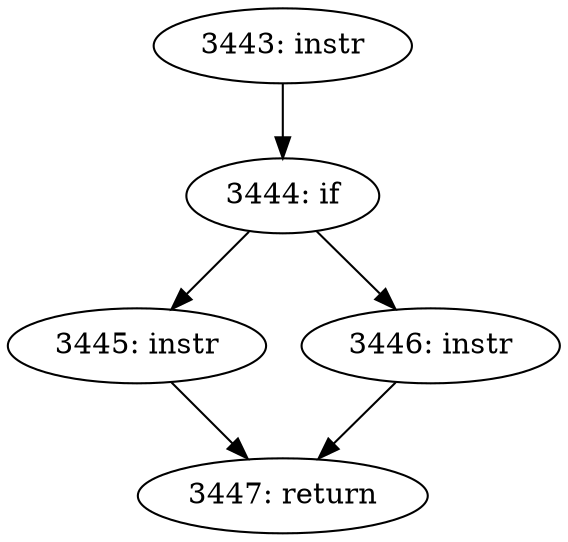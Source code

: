digraph CFG_tcp_dupack_heuristics {
3443 [label="3443: instr"]
	3443 -> 3444
3444 [label="3444: if"]
	3444 -> 3445
	3444 -> 3446
3445 [label="3445: instr"]
	3445 -> 3447
3446 [label="3446: instr"]
	3446 -> 3447
3447 [label="3447: return"]
	
}
